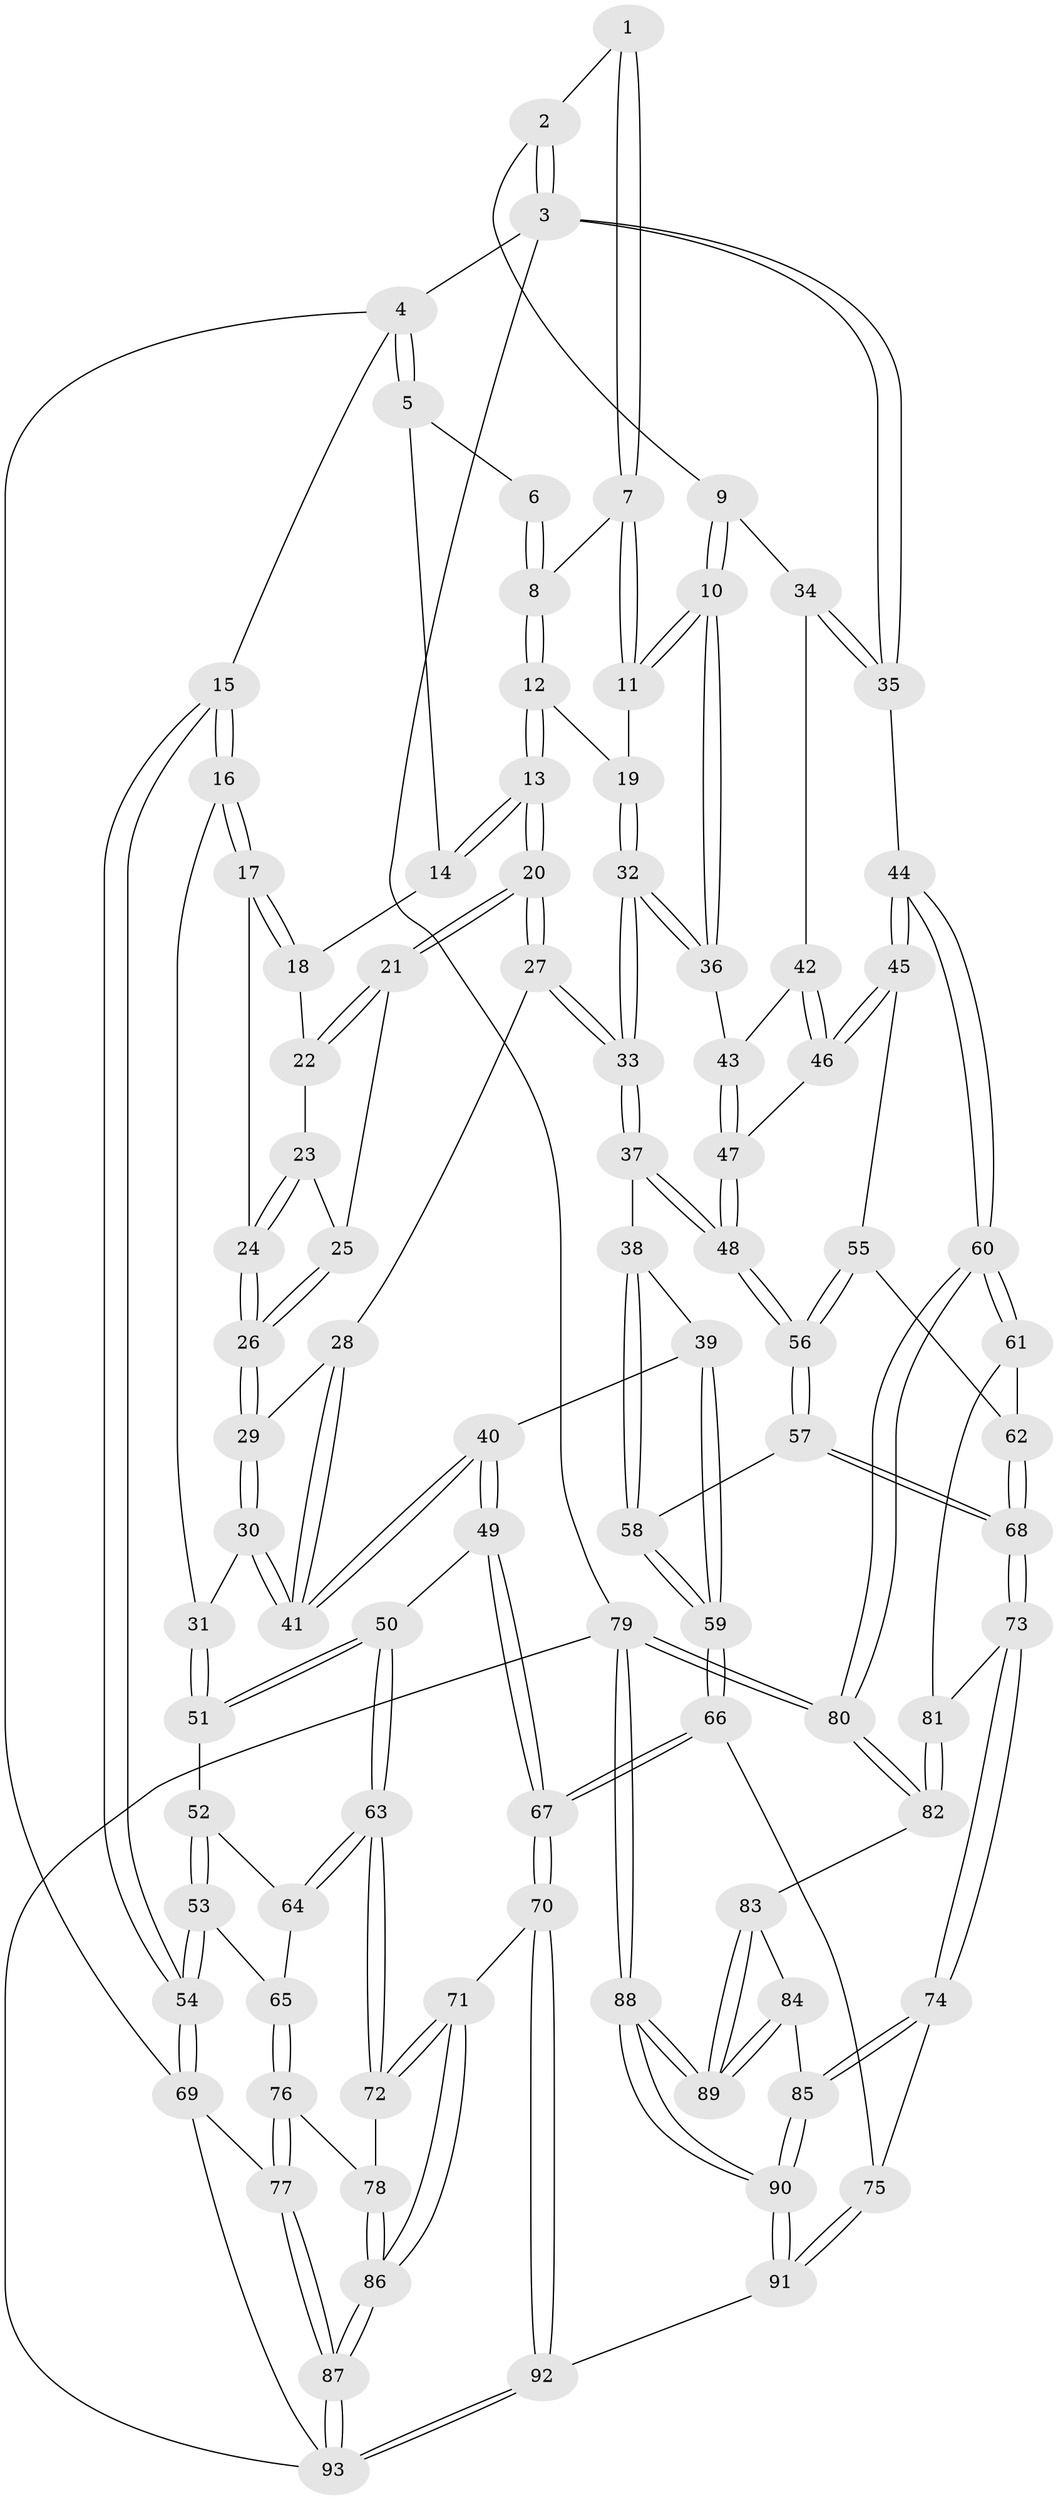 // Generated by graph-tools (version 1.1) at 2025/03/03/09/25 03:03:27]
// undirected, 93 vertices, 229 edges
graph export_dot {
graph [start="1"]
  node [color=gray90,style=filled];
  1 [pos="+0.6488640231362828+0"];
  2 [pos="+0.7754273659511154+0"];
  3 [pos="+1+0"];
  4 [pos="+0+0"];
  5 [pos="+0.3121989549991477+0"];
  6 [pos="+0.47591806223765687+0"];
  7 [pos="+0.6310688716331665+0.02039735992760713"];
  8 [pos="+0.5084814944618239+0.10524160588476905"];
  9 [pos="+0.8474663079249998+0.09443665981949022"];
  10 [pos="+0.7496610472789453+0.22572236411617363"];
  11 [pos="+0.6605993053070142+0.1350235013942075"];
  12 [pos="+0.49875480490769203+0.1271609002849018"];
  13 [pos="+0.3666123385516707+0.13869882965406344"];
  14 [pos="+0.3045764901729121+0"];
  15 [pos="+0+0.19790442194419638"];
  16 [pos="+0+0.21544219570428214"];
  17 [pos="+0.11193002488558135+0.12822157006835097"];
  18 [pos="+0.16807750824631043+0.09773695888437117"];
  19 [pos="+0.5304007439072602+0.1543461532383391"];
  20 [pos="+0.3654116515909774+0.14262164646234957"];
  21 [pos="+0.27409627554977073+0.1497649497531322"];
  22 [pos="+0.1905684104222798+0.12046941041043217"];
  23 [pos="+0.21303639008349132+0.15322335179488925"];
  24 [pos="+0.19998834715066227+0.17657193868493473"];
  25 [pos="+0.2281555716429711+0.1614453368065927"];
  26 [pos="+0.2151091082826099+0.22072072600141693"];
  27 [pos="+0.359478842254583+0.19962083871474773"];
  28 [pos="+0.345983908347822+0.21624076685413451"];
  29 [pos="+0.21757285216820374+0.2652704228330605"];
  30 [pos="+0.18163884593379853+0.29254702911482444"];
  31 [pos="+0.0908158450254441+0.30408205955845885"];
  32 [pos="+0.5454565252953406+0.322480832307709"];
  33 [pos="+0.5408351379905106+0.3264952874481218"];
  34 [pos="+1+0.147059192656734"];
  35 [pos="+1+0.1383121656475897"];
  36 [pos="+0.7486295312363473+0.2551638173993477"];
  37 [pos="+0.5244347505419666+0.3734638548517677"];
  38 [pos="+0.4981112649913669+0.4226667825478457"];
  39 [pos="+0.48691359564174463+0.42844444122980024"];
  40 [pos="+0.35945882329089035+0.4661847596385997"];
  41 [pos="+0.3510884513658569+0.44746651831730344"];
  42 [pos="+0.8618686361538409+0.29558412428023223"];
  43 [pos="+0.7497759222180008+0.2566953365518157"];
  44 [pos="+1+0.452591977720566"];
  45 [pos="+0.9895720599223456+0.43755439257416534"];
  46 [pos="+0.9542315309581293+0.39923520966379195"];
  47 [pos="+0.7513279874395635+0.4022971807423205"];
  48 [pos="+0.7508634711599226+0.4599084076485662"];
  49 [pos="+0.3313645908388038+0.5101811216609036"];
  50 [pos="+0.3047512679484493+0.5228487241444456"];
  51 [pos="+0.13861425408273637+0.43282884090201285"];
  52 [pos="+0.08514670812376259+0.5192424777104336"];
  53 [pos="+0+0.5298643761425598"];
  54 [pos="+0+0.4795974018069794"];
  55 [pos="+0.9059162206917963+0.48393800517500735"];
  56 [pos="+0.7624989909579236+0.5257430938664346"];
  57 [pos="+0.7595463628390804+0.5310990275720424"];
  58 [pos="+0.6204337851362652+0.5302670934382672"];
  59 [pos="+0.526047928770591+0.6960142708224518"];
  60 [pos="+1+0.6732113459920412"];
  61 [pos="+0.9976972811358177+0.6500156070124673"];
  62 [pos="+0.9273134609604698+0.6065292409379301"];
  63 [pos="+0.2311862956114976+0.6142764124249855"];
  64 [pos="+0.1247901365802121+0.5661802796299638"];
  65 [pos="+0.05665018614009807+0.6330396279800998"];
  66 [pos="+0.5148243011608112+0.7296626063214188"];
  67 [pos="+0.49839813836292884+0.7345833915306688"];
  68 [pos="+0.7732271773910254+0.6260823396479456"];
  69 [pos="+0+0.7759252352368654"];
  70 [pos="+0.43521971657479985+0.803056248068973"];
  71 [pos="+0.33216432663212725+0.8057602455737933"];
  72 [pos="+0.2287144254280014+0.6261488173443239"];
  73 [pos="+0.7727284289480814+0.635550554589936"];
  74 [pos="+0.6675689354113763+0.7406557246251178"];
  75 [pos="+0.5616525456551409+0.741063042551493"];
  76 [pos="+0.07167606310833163+0.719270543200783"];
  77 [pos="+0+0.7757556668017012"];
  78 [pos="+0.10621470754402619+0.7253294455073944"];
  79 [pos="+1+1"];
  80 [pos="+1+1"];
  81 [pos="+0.8416662038145686+0.6975063025858196"];
  82 [pos="+0.8657837130039479+0.7581677734637337"];
  83 [pos="+0.8179532905891738+0.7949786400093108"];
  84 [pos="+0.7708763565568985+0.8118334005381631"];
  85 [pos="+0.7133034439112174+0.8149959278798034"];
  86 [pos="+0.20201176761226178+0.9024912772101209"];
  87 [pos="+0.1764225034057567+0.9642850019405618"];
  88 [pos="+1+1"];
  89 [pos="+0.8266105626308148+0.8701944284246071"];
  90 [pos="+0.7324107306627123+1"];
  91 [pos="+0.7085015625662915+1"];
  92 [pos="+0.5196025902092678+1"];
  93 [pos="+0.15459291000193412+1"];
  1 -- 2;
  1 -- 7;
  1 -- 7;
  2 -- 3;
  2 -- 3;
  2 -- 9;
  3 -- 4;
  3 -- 35;
  3 -- 35;
  3 -- 79;
  4 -- 5;
  4 -- 5;
  4 -- 15;
  4 -- 69;
  5 -- 6;
  5 -- 14;
  6 -- 8;
  6 -- 8;
  7 -- 8;
  7 -- 11;
  7 -- 11;
  8 -- 12;
  8 -- 12;
  9 -- 10;
  9 -- 10;
  9 -- 34;
  10 -- 11;
  10 -- 11;
  10 -- 36;
  10 -- 36;
  11 -- 19;
  12 -- 13;
  12 -- 13;
  12 -- 19;
  13 -- 14;
  13 -- 14;
  13 -- 20;
  13 -- 20;
  14 -- 18;
  15 -- 16;
  15 -- 16;
  15 -- 54;
  15 -- 54;
  16 -- 17;
  16 -- 17;
  16 -- 31;
  17 -- 18;
  17 -- 18;
  17 -- 24;
  18 -- 22;
  19 -- 32;
  19 -- 32;
  20 -- 21;
  20 -- 21;
  20 -- 27;
  20 -- 27;
  21 -- 22;
  21 -- 22;
  21 -- 25;
  22 -- 23;
  23 -- 24;
  23 -- 24;
  23 -- 25;
  24 -- 26;
  24 -- 26;
  25 -- 26;
  25 -- 26;
  26 -- 29;
  26 -- 29;
  27 -- 28;
  27 -- 33;
  27 -- 33;
  28 -- 29;
  28 -- 41;
  28 -- 41;
  29 -- 30;
  29 -- 30;
  30 -- 31;
  30 -- 41;
  30 -- 41;
  31 -- 51;
  31 -- 51;
  32 -- 33;
  32 -- 33;
  32 -- 36;
  32 -- 36;
  33 -- 37;
  33 -- 37;
  34 -- 35;
  34 -- 35;
  34 -- 42;
  35 -- 44;
  36 -- 43;
  37 -- 38;
  37 -- 48;
  37 -- 48;
  38 -- 39;
  38 -- 58;
  38 -- 58;
  39 -- 40;
  39 -- 59;
  39 -- 59;
  40 -- 41;
  40 -- 41;
  40 -- 49;
  40 -- 49;
  42 -- 43;
  42 -- 46;
  42 -- 46;
  43 -- 47;
  43 -- 47;
  44 -- 45;
  44 -- 45;
  44 -- 60;
  44 -- 60;
  45 -- 46;
  45 -- 46;
  45 -- 55;
  46 -- 47;
  47 -- 48;
  47 -- 48;
  48 -- 56;
  48 -- 56;
  49 -- 50;
  49 -- 67;
  49 -- 67;
  50 -- 51;
  50 -- 51;
  50 -- 63;
  50 -- 63;
  51 -- 52;
  52 -- 53;
  52 -- 53;
  52 -- 64;
  53 -- 54;
  53 -- 54;
  53 -- 65;
  54 -- 69;
  54 -- 69;
  55 -- 56;
  55 -- 56;
  55 -- 62;
  56 -- 57;
  56 -- 57;
  57 -- 58;
  57 -- 68;
  57 -- 68;
  58 -- 59;
  58 -- 59;
  59 -- 66;
  59 -- 66;
  60 -- 61;
  60 -- 61;
  60 -- 80;
  60 -- 80;
  61 -- 62;
  61 -- 81;
  62 -- 68;
  62 -- 68;
  63 -- 64;
  63 -- 64;
  63 -- 72;
  63 -- 72;
  64 -- 65;
  65 -- 76;
  65 -- 76;
  66 -- 67;
  66 -- 67;
  66 -- 75;
  67 -- 70;
  67 -- 70;
  68 -- 73;
  68 -- 73;
  69 -- 77;
  69 -- 93;
  70 -- 71;
  70 -- 92;
  70 -- 92;
  71 -- 72;
  71 -- 72;
  71 -- 86;
  71 -- 86;
  72 -- 78;
  73 -- 74;
  73 -- 74;
  73 -- 81;
  74 -- 75;
  74 -- 85;
  74 -- 85;
  75 -- 91;
  75 -- 91;
  76 -- 77;
  76 -- 77;
  76 -- 78;
  77 -- 87;
  77 -- 87;
  78 -- 86;
  78 -- 86;
  79 -- 80;
  79 -- 80;
  79 -- 88;
  79 -- 88;
  79 -- 93;
  80 -- 82;
  80 -- 82;
  81 -- 82;
  81 -- 82;
  82 -- 83;
  83 -- 84;
  83 -- 89;
  83 -- 89;
  84 -- 85;
  84 -- 89;
  84 -- 89;
  85 -- 90;
  85 -- 90;
  86 -- 87;
  86 -- 87;
  87 -- 93;
  87 -- 93;
  88 -- 89;
  88 -- 89;
  88 -- 90;
  88 -- 90;
  90 -- 91;
  90 -- 91;
  91 -- 92;
  92 -- 93;
  92 -- 93;
}

